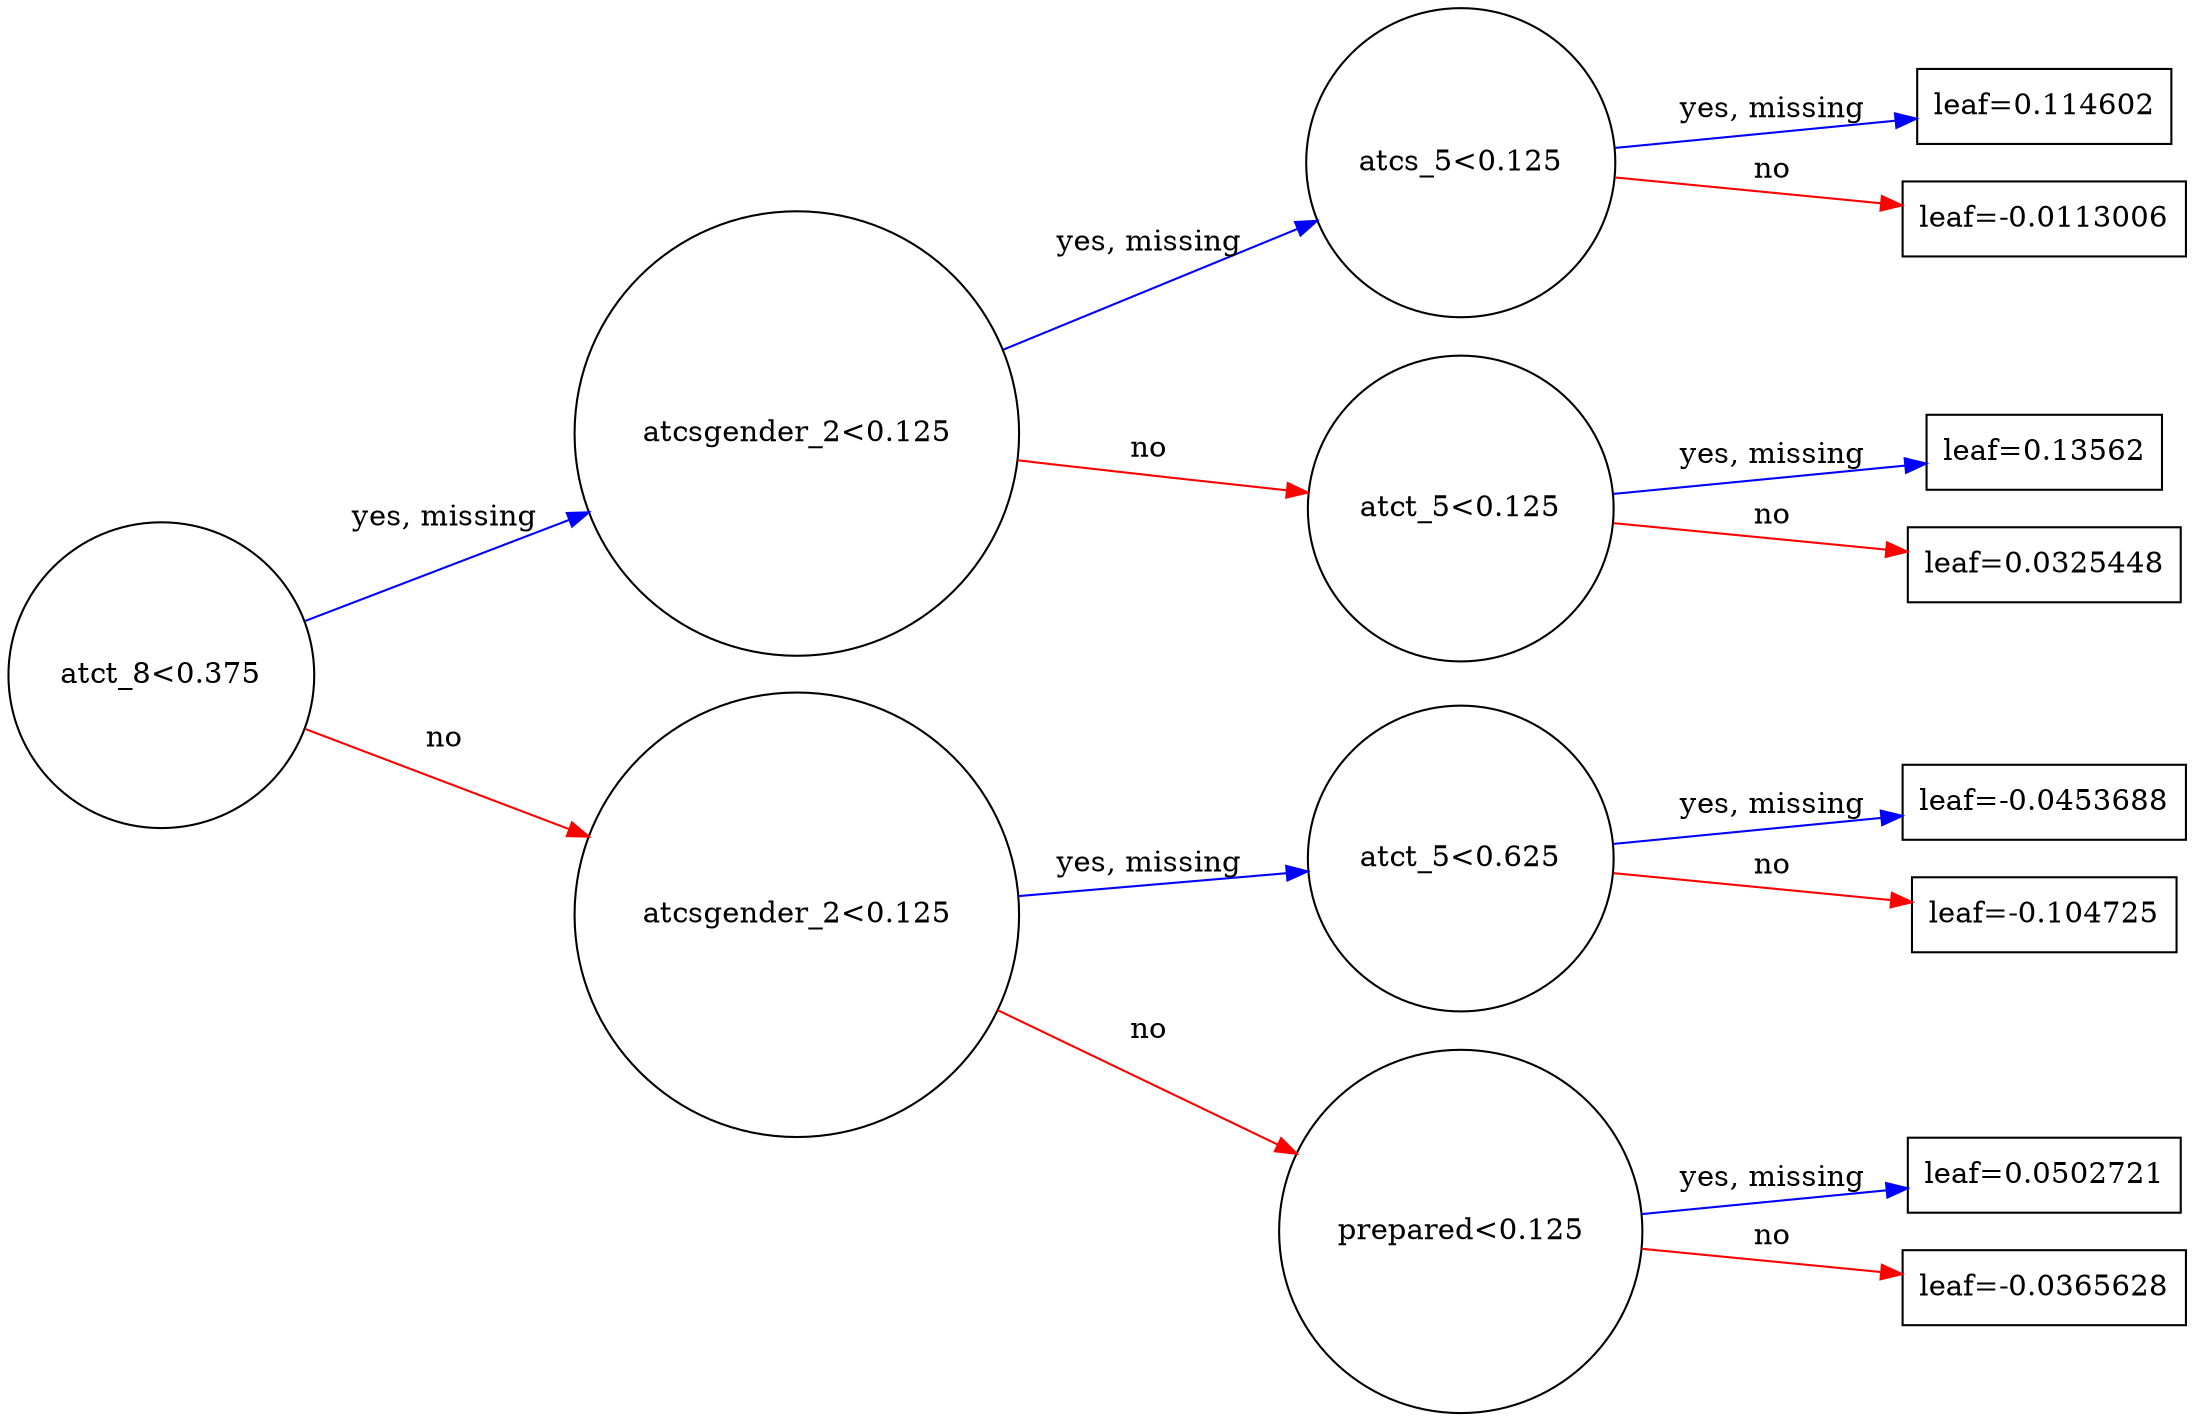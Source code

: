 digraph {
	graph [rankdir=LR]
		0 [label="atct_8<0.375" shape=circle]
			0 -> 1 [label="yes, missing" color="#0000FF"]
			0 -> 2 [label=no color="#FF0000"]
		1 [label="atcsgender_2<0.125" shape=circle]
			1 -> 3 [label="yes, missing" color="#0000FF"]
			1 -> 4 [label=no color="#FF0000"]
		3 [label="atcs_5<0.125" shape=circle]
			3 -> 7 [label="yes, missing" color="#0000FF"]
			3 -> 8 [label=no color="#FF0000"]
		7 [label="leaf=0.114602" shape=box]
		8 [label="leaf=-0.0113006" shape=box]
		4 [label="atct_5<0.125" shape=circle]
			4 -> 9 [label="yes, missing" color="#0000FF"]
			4 -> 10 [label=no color="#FF0000"]
		9 [label="leaf=0.13562" shape=box]
		10 [label="leaf=0.0325448" shape=box]
		2 [label="atcsgender_2<0.125" shape=circle]
			2 -> 5 [label="yes, missing" color="#0000FF"]
			2 -> 6 [label=no color="#FF0000"]
		5 [label="atct_5<0.625" shape=circle]
			5 -> 11 [label="yes, missing" color="#0000FF"]
			5 -> 12 [label=no color="#FF0000"]
		11 [label="leaf=-0.0453688" shape=box]
		12 [label="leaf=-0.104725" shape=box]
		6 [label="prepared<0.125" shape=circle]
			6 -> 13 [label="yes, missing" color="#0000FF"]
			6 -> 14 [label=no color="#FF0000"]
		13 [label="leaf=0.0502721" shape=box]
		14 [label="leaf=-0.0365628" shape=box]
}